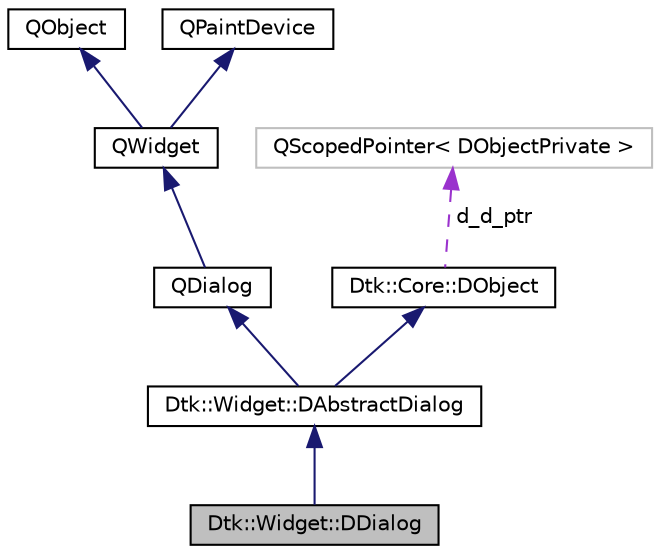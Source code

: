 digraph "Dtk::Widget::DDialog"
{
  edge [fontname="Helvetica",fontsize="10",labelfontname="Helvetica",labelfontsize="10"];
  node [fontname="Helvetica",fontsize="10",shape=record];
  Node9 [label="Dtk::Widget::DDialog",height=0.2,width=0.4,color="black", fillcolor="grey75", style="filled", fontcolor="black"];
  Node10 -> Node9 [dir="back",color="midnightblue",fontsize="10",style="solid",fontname="Helvetica"];
  Node10 [label="Dtk::Widget::DAbstractDialog",height=0.2,width=0.4,color="black", fillcolor="white", style="filled",URL="$class_dtk_1_1_widget_1_1_d_abstract_dialog.html",tooltip="可以使用 DAbstractDialog 类创建符合 DDE 风格的对话框窗口。 "];
  Node11 -> Node10 [dir="back",color="midnightblue",fontsize="10",style="solid",fontname="Helvetica"];
  Node11 [label="QDialog",height=0.2,width=0.4,color="black", fillcolor="white", style="filled",URL="/home/xmuli/project/dtk/tags/qtwidgets.tags$qdialog.html"];
  Node12 -> Node11 [dir="back",color="midnightblue",fontsize="10",style="solid",fontname="Helvetica"];
  Node12 [label="QWidget",height=0.2,width=0.4,color="black", fillcolor="white", style="filled",URL="/home/xmuli/project/dtk/tags/qtwidgets.tags$qwidget.html"];
  Node13 -> Node12 [dir="back",color="midnightblue",fontsize="10",style="solid",fontname="Helvetica"];
  Node13 [label="QObject",height=0.2,width=0.4,color="black", fillcolor="white", style="filled",URL="/home/xmuli/project/dtk/tags/qtcore.tags$qobject.html"];
  Node14 -> Node12 [dir="back",color="midnightblue",fontsize="10",style="solid",fontname="Helvetica"];
  Node14 [label="QPaintDevice",height=0.2,width=0.4,color="black", fillcolor="white", style="filled",URL="/home/xmuli/project/dtk/tags/qtgui.tags$qpaintdevice.html"];
  Node15 -> Node10 [dir="back",color="midnightblue",fontsize="10",style="solid",fontname="Helvetica"];
  Node15 [label="Dtk::Core::DObject",height=0.2,width=0.4,color="black", fillcolor="white", style="filled",URL="$class_dtk_1_1_core_1_1_d_object.html",tooltip="deepin-tool-kit 中所有公开类的祖先类。 "];
  Node16 -> Node15 [dir="back",color="darkorchid3",fontsize="10",style="dashed",label=" d_d_ptr" ,fontname="Helvetica"];
  Node16 [label="QScopedPointer\< DObjectPrivate \>",height=0.2,width=0.4,color="grey75", fillcolor="white", style="filled"];
}
